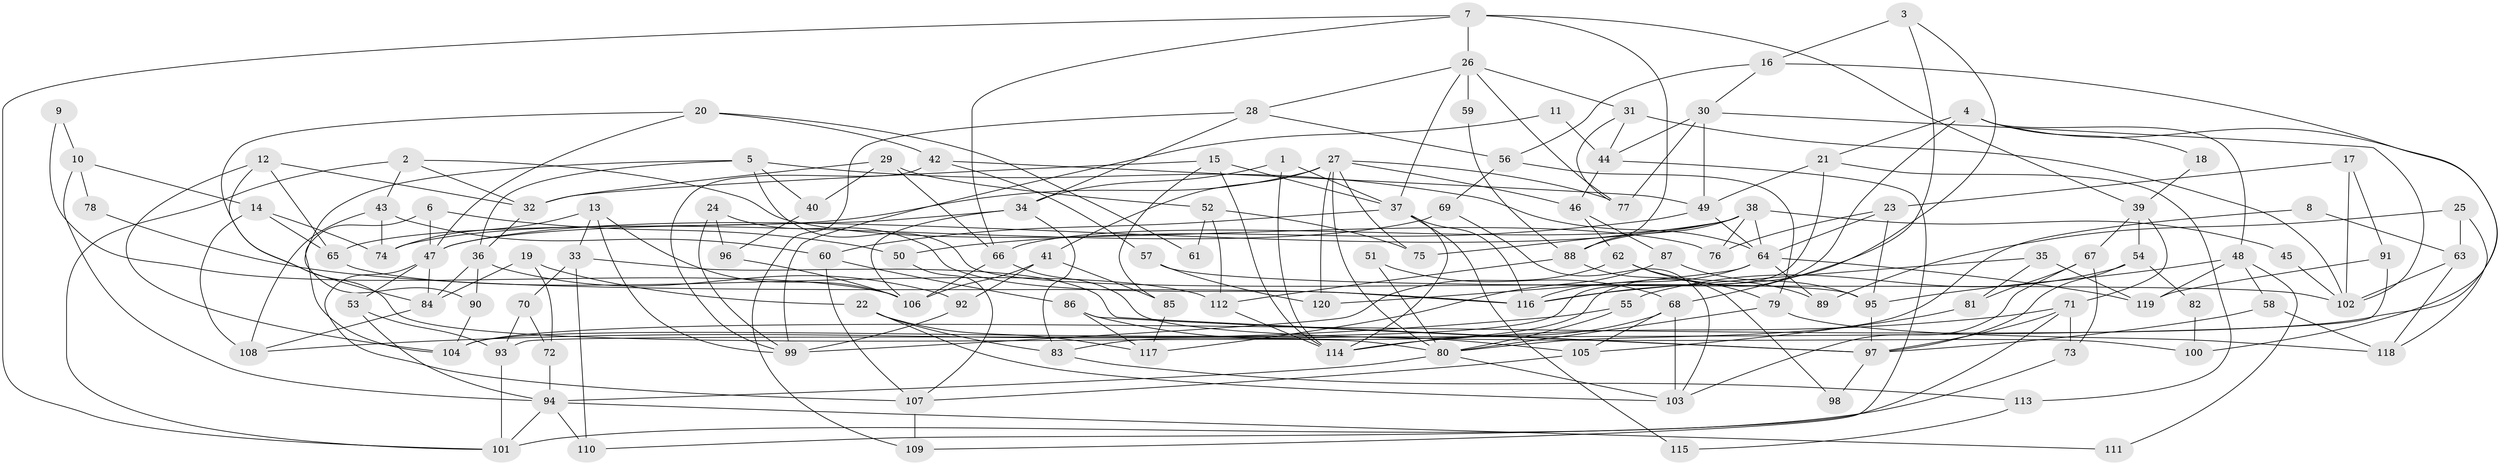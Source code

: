 // Generated by graph-tools (version 1.1) at 2025/50/03/09/25 03:50:11]
// undirected, 120 vertices, 240 edges
graph export_dot {
graph [start="1"]
  node [color=gray90,style=filled];
  1;
  2;
  3;
  4;
  5;
  6;
  7;
  8;
  9;
  10;
  11;
  12;
  13;
  14;
  15;
  16;
  17;
  18;
  19;
  20;
  21;
  22;
  23;
  24;
  25;
  26;
  27;
  28;
  29;
  30;
  31;
  32;
  33;
  34;
  35;
  36;
  37;
  38;
  39;
  40;
  41;
  42;
  43;
  44;
  45;
  46;
  47;
  48;
  49;
  50;
  51;
  52;
  53;
  54;
  55;
  56;
  57;
  58;
  59;
  60;
  61;
  62;
  63;
  64;
  65;
  66;
  67;
  68;
  69;
  70;
  71;
  72;
  73;
  74;
  75;
  76;
  77;
  78;
  79;
  80;
  81;
  82;
  83;
  84;
  85;
  86;
  87;
  88;
  89;
  90;
  91;
  92;
  93;
  94;
  95;
  96;
  97;
  98;
  99;
  100;
  101;
  102;
  103;
  104;
  105;
  106;
  107;
  108;
  109;
  110;
  111;
  112;
  113;
  114;
  115;
  116;
  117;
  118;
  119;
  120;
  1 -- 37;
  1 -- 114;
  1 -- 34;
  2 -- 43;
  2 -- 101;
  2 -- 32;
  2 -- 76;
  3 -- 116;
  3 -- 68;
  3 -- 16;
  4 -- 21;
  4 -- 83;
  4 -- 18;
  4 -- 48;
  4 -- 100;
  5 -- 64;
  5 -- 36;
  5 -- 40;
  5 -- 90;
  5 -- 95;
  6 -- 47;
  6 -- 50;
  6 -- 104;
  7 -- 88;
  7 -- 66;
  7 -- 26;
  7 -- 39;
  7 -- 101;
  8 -- 63;
  8 -- 80;
  9 -- 106;
  9 -- 10;
  10 -- 94;
  10 -- 14;
  10 -- 78;
  11 -- 44;
  11 -- 99;
  12 -- 104;
  12 -- 65;
  12 -- 32;
  12 -- 80;
  13 -- 106;
  13 -- 99;
  13 -- 33;
  13 -- 74;
  14 -- 108;
  14 -- 65;
  14 -- 74;
  15 -- 114;
  15 -- 32;
  15 -- 37;
  15 -- 85;
  16 -- 104;
  16 -- 30;
  16 -- 56;
  17 -- 23;
  17 -- 102;
  17 -- 91;
  18 -- 39;
  19 -- 22;
  19 -- 72;
  19 -- 84;
  20 -- 84;
  20 -- 47;
  20 -- 42;
  20 -- 61;
  21 -- 49;
  21 -- 104;
  21 -- 113;
  22 -- 103;
  22 -- 117;
  22 -- 83;
  23 -- 64;
  23 -- 95;
  23 -- 76;
  24 -- 116;
  24 -- 96;
  24 -- 99;
  25 -- 118;
  25 -- 89;
  25 -- 63;
  26 -- 37;
  26 -- 28;
  26 -- 31;
  26 -- 59;
  26 -- 77;
  27 -- 46;
  27 -- 77;
  27 -- 41;
  27 -- 65;
  27 -- 75;
  27 -- 80;
  27 -- 120;
  28 -- 56;
  28 -- 34;
  28 -- 109;
  29 -- 66;
  29 -- 32;
  29 -- 40;
  29 -- 52;
  30 -- 102;
  30 -- 44;
  30 -- 49;
  30 -- 77;
  31 -- 77;
  31 -- 44;
  31 -- 102;
  32 -- 36;
  33 -- 97;
  33 -- 70;
  33 -- 110;
  34 -- 47;
  34 -- 83;
  34 -- 106;
  35 -- 116;
  35 -- 81;
  35 -- 119;
  36 -- 84;
  36 -- 90;
  36 -- 92;
  37 -- 60;
  37 -- 114;
  37 -- 115;
  37 -- 116;
  38 -- 64;
  38 -- 76;
  38 -- 45;
  38 -- 47;
  38 -- 66;
  38 -- 75;
  38 -- 88;
  39 -- 71;
  39 -- 54;
  39 -- 67;
  40 -- 96;
  41 -- 92;
  41 -- 85;
  41 -- 106;
  42 -- 49;
  42 -- 57;
  42 -- 99;
  43 -- 108;
  43 -- 74;
  43 -- 60;
  44 -- 46;
  44 -- 109;
  45 -- 102;
  46 -- 62;
  46 -- 87;
  47 -- 53;
  47 -- 84;
  47 -- 107;
  48 -- 119;
  48 -- 58;
  48 -- 95;
  48 -- 111;
  49 -- 64;
  49 -- 50;
  50 -- 107;
  51 -- 80;
  51 -- 68;
  52 -- 75;
  52 -- 61;
  52 -- 112;
  53 -- 94;
  53 -- 93;
  54 -- 97;
  54 -- 55;
  54 -- 82;
  55 -- 80;
  55 -- 108;
  56 -- 69;
  56 -- 79;
  57 -- 102;
  57 -- 120;
  58 -- 97;
  58 -- 118;
  59 -- 88;
  60 -- 107;
  60 -- 86;
  62 -- 99;
  62 -- 79;
  62 -- 89;
  63 -- 118;
  63 -- 102;
  64 -- 120;
  64 -- 119;
  64 -- 89;
  64 -- 116;
  65 -- 112;
  66 -- 106;
  66 -- 100;
  67 -- 103;
  67 -- 73;
  67 -- 81;
  68 -- 114;
  68 -- 105;
  68 -- 103;
  69 -- 74;
  69 -- 103;
  70 -- 93;
  70 -- 72;
  71 -- 73;
  71 -- 97;
  71 -- 110;
  71 -- 114;
  72 -- 94;
  73 -- 101;
  78 -- 116;
  79 -- 80;
  79 -- 118;
  80 -- 94;
  80 -- 103;
  81 -- 105;
  82 -- 100;
  83 -- 113;
  84 -- 108;
  85 -- 117;
  86 -- 117;
  86 -- 97;
  86 -- 105;
  87 -- 95;
  87 -- 117;
  88 -- 112;
  88 -- 98;
  90 -- 104;
  91 -- 93;
  91 -- 119;
  92 -- 99;
  93 -- 101;
  94 -- 110;
  94 -- 101;
  94 -- 111;
  95 -- 97;
  96 -- 106;
  97 -- 98;
  105 -- 107;
  107 -- 109;
  112 -- 114;
  113 -- 115;
}
